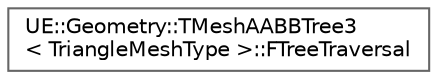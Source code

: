 digraph "Graphical Class Hierarchy"
{
 // INTERACTIVE_SVG=YES
 // LATEX_PDF_SIZE
  bgcolor="transparent";
  edge [fontname=Helvetica,fontsize=10,labelfontname=Helvetica,labelfontsize=10];
  node [fontname=Helvetica,fontsize=10,shape=box,height=0.2,width=0.4];
  rankdir="LR";
  Node0 [id="Node000000",label="UE::Geometry::TMeshAABBTree3\l\< TriangleMeshType \>::FTreeTraversal",height=0.2,width=0.4,color="grey40", fillcolor="white", style="filled",URL="$da/d1f/classUE_1_1Geometry_1_1TMeshAABBTree3_1_1FTreeTraversal.html",tooltip=" "];
}
